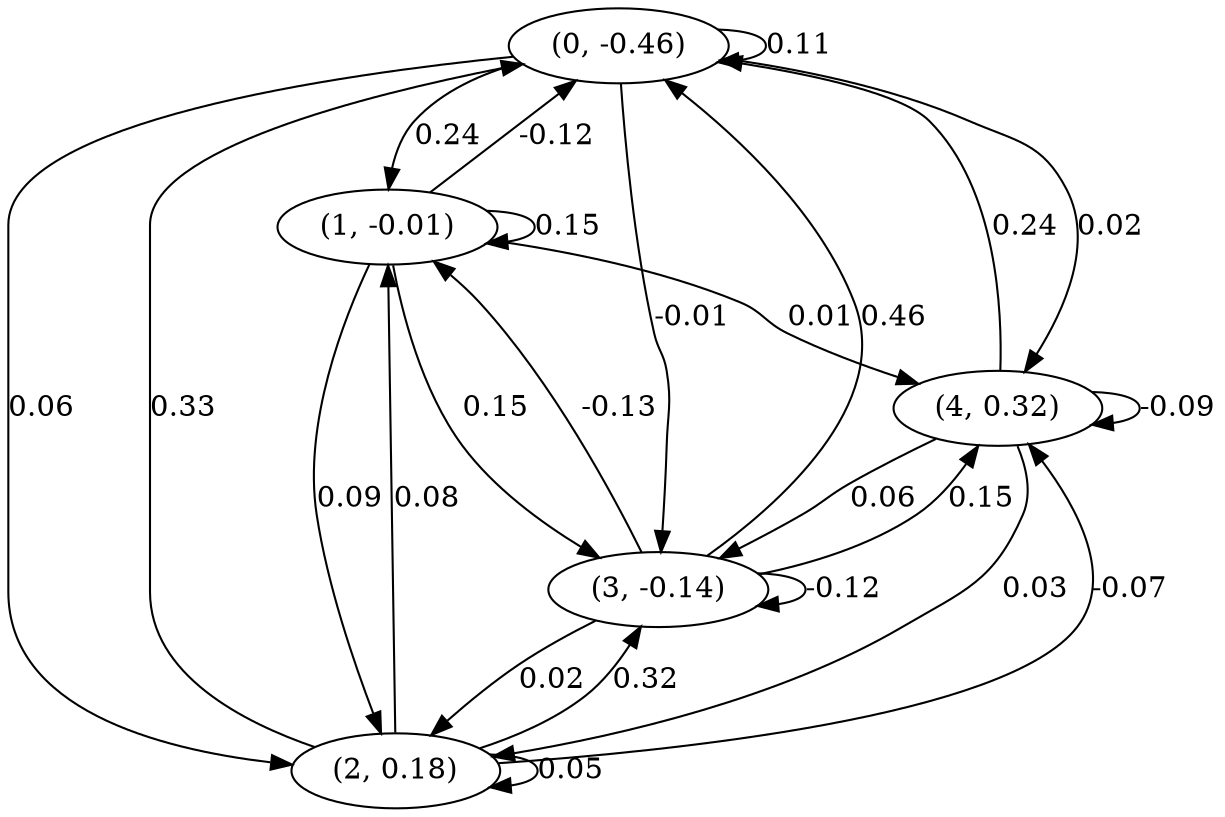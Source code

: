digraph {
    0 [ label = "(0, -0.46)" ]
    1 [ label = "(1, -0.01)" ]
    2 [ label = "(2, 0.18)" ]
    3 [ label = "(3, -0.14)" ]
    4 [ label = "(4, 0.32)" ]
    0 -> 0 [ label = "0.11" ]
    1 -> 1 [ label = "0.15" ]
    2 -> 2 [ label = "0.05" ]
    3 -> 3 [ label = "-0.12" ]
    4 -> 4 [ label = "-0.09" ]
    1 -> 0 [ label = "-0.12" ]
    2 -> 0 [ label = "0.33" ]
    3 -> 0 [ label = "0.46" ]
    4 -> 0 [ label = "0.24" ]
    0 -> 1 [ label = "0.24" ]
    2 -> 1 [ label = "0.08" ]
    3 -> 1 [ label = "-0.13" ]
    0 -> 2 [ label = "0.06" ]
    1 -> 2 [ label = "0.09" ]
    3 -> 2 [ label = "0.02" ]
    4 -> 2 [ label = "0.03" ]
    0 -> 3 [ label = "-0.01" ]
    1 -> 3 [ label = "0.15" ]
    2 -> 3 [ label = "0.32" ]
    4 -> 3 [ label = "0.06" ]
    0 -> 4 [ label = "0.02" ]
    1 -> 4 [ label = "0.01" ]
    2 -> 4 [ label = "-0.07" ]
    3 -> 4 [ label = "0.15" ]
}

